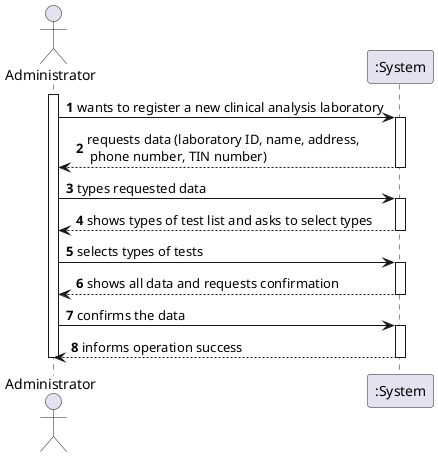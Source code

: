 @startuml

autonumber
actor Administrator as A
participant ":System" as S
activate A
A -> S: wants to register a new clinical analysis laboratory
activate S
S --> A: requests data (laboratory ID, name, address,\n phone number, TIN number)
deactivate S
A -> S: types requested data
activate S
S --> A: shows types of test list and asks to select types
deactivate S
A -> S: selects types of tests
activate S
S --> A: shows all data and requests confirmation
deactivate S
A -> S: confirms the data
activate S
S --> A: informs operation success
deactivate S
deactivate A
@enduml